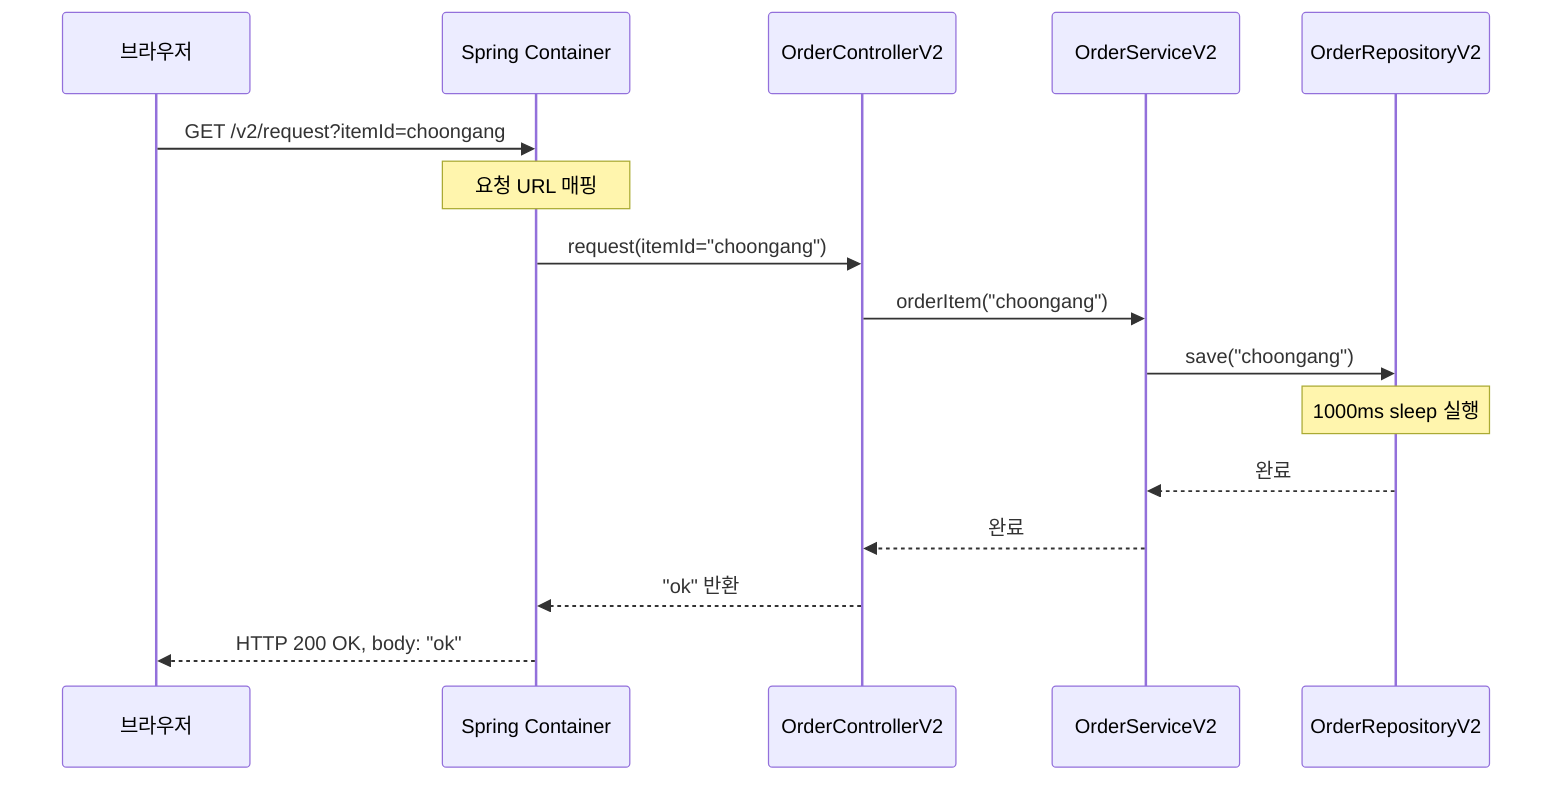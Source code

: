 sequenceDiagram
    participant Client as 브라우저
    participant SC as Spring Container
    participant OC as OrderControllerV2
    participant OS as OrderServiceV2
    participant OR as OrderRepositoryV2
    
    Client->>SC: GET /v2/request?itemId=choongang
    Note over SC: 요청 URL 매핑
    SC->>OC: request(itemId="choongang")
    OC->>OS: orderItem("choongang")
    OS->>OR: save("choongang")
    Note over OR: 1000ms sleep 실행
    OR-->>OS: 완료
    OS-->>OC: 완료
    OC-->>SC: "ok" 반환
    SC-->>Client: HTTP 200 OK, body: "ok"